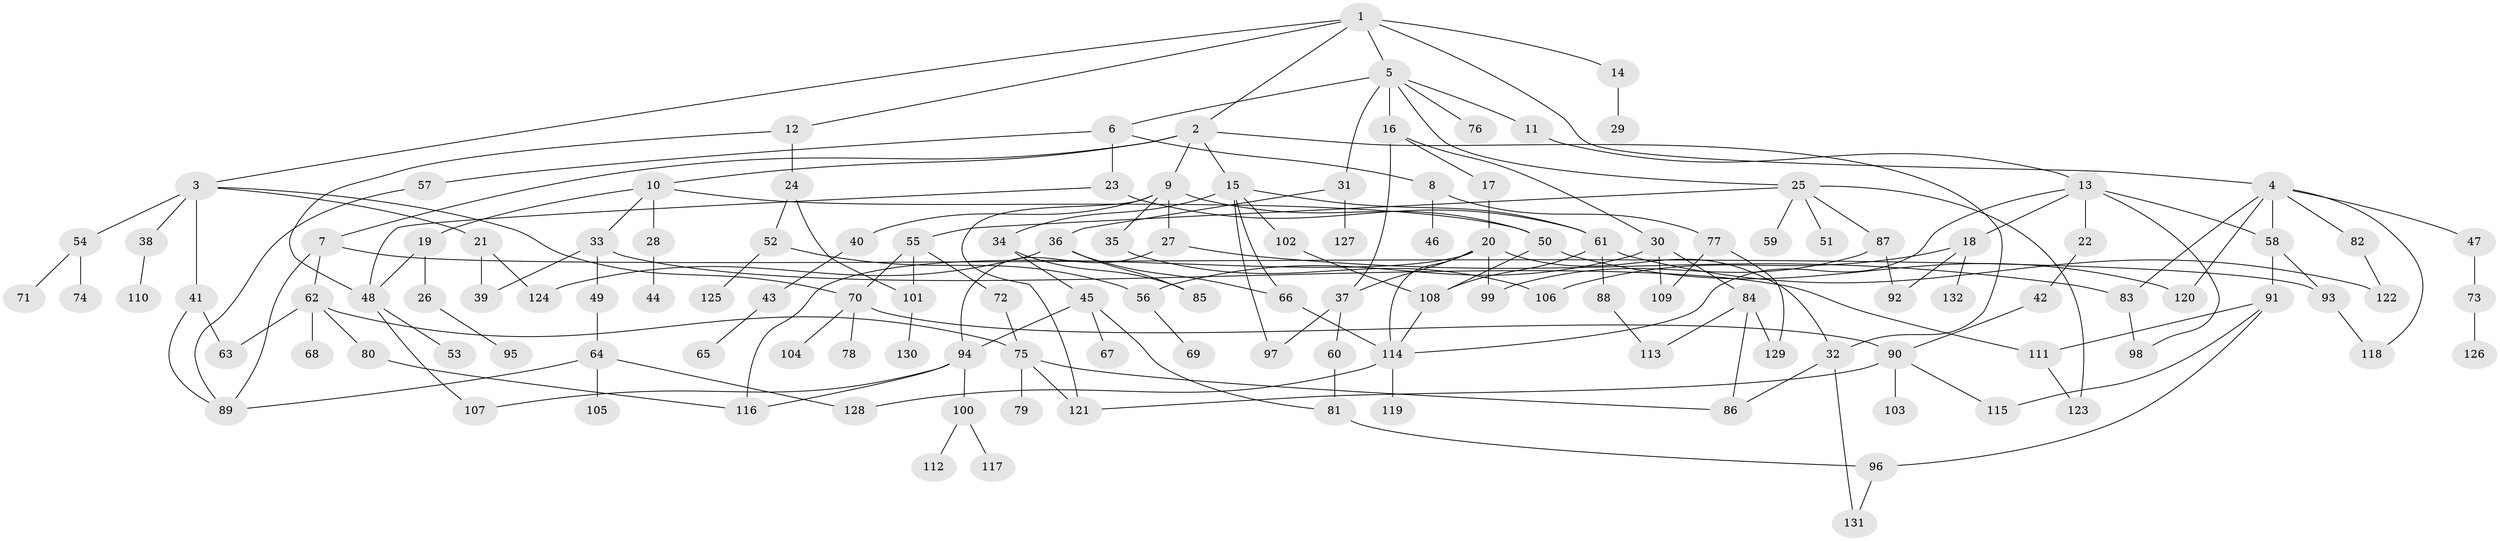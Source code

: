 // Generated by graph-tools (version 1.1) at 2025/34/03/09/25 02:34:28]
// undirected, 132 vertices, 184 edges
graph export_dot {
graph [start="1"]
  node [color=gray90,style=filled];
  1;
  2;
  3;
  4;
  5;
  6;
  7;
  8;
  9;
  10;
  11;
  12;
  13;
  14;
  15;
  16;
  17;
  18;
  19;
  20;
  21;
  22;
  23;
  24;
  25;
  26;
  27;
  28;
  29;
  30;
  31;
  32;
  33;
  34;
  35;
  36;
  37;
  38;
  39;
  40;
  41;
  42;
  43;
  44;
  45;
  46;
  47;
  48;
  49;
  50;
  51;
  52;
  53;
  54;
  55;
  56;
  57;
  58;
  59;
  60;
  61;
  62;
  63;
  64;
  65;
  66;
  67;
  68;
  69;
  70;
  71;
  72;
  73;
  74;
  75;
  76;
  77;
  78;
  79;
  80;
  81;
  82;
  83;
  84;
  85;
  86;
  87;
  88;
  89;
  90;
  91;
  92;
  93;
  94;
  95;
  96;
  97;
  98;
  99;
  100;
  101;
  102;
  103;
  104;
  105;
  106;
  107;
  108;
  109;
  110;
  111;
  112;
  113;
  114;
  115;
  116;
  117;
  118;
  119;
  120;
  121;
  122;
  123;
  124;
  125;
  126;
  127;
  128;
  129;
  130;
  131;
  132;
  1 -- 2;
  1 -- 3;
  1 -- 4;
  1 -- 5;
  1 -- 12;
  1 -- 14;
  2 -- 7;
  2 -- 9;
  2 -- 10;
  2 -- 15;
  2 -- 32;
  3 -- 21;
  3 -- 38;
  3 -- 41;
  3 -- 54;
  3 -- 70;
  4 -- 47;
  4 -- 82;
  4 -- 83;
  4 -- 118;
  4 -- 120;
  4 -- 58;
  5 -- 6;
  5 -- 11;
  5 -- 16;
  5 -- 25;
  5 -- 31;
  5 -- 76;
  6 -- 8;
  6 -- 23;
  6 -- 57;
  7 -- 62;
  7 -- 93;
  7 -- 89;
  8 -- 46;
  8 -- 77;
  9 -- 27;
  9 -- 35;
  9 -- 40;
  9 -- 121;
  9 -- 50;
  10 -- 19;
  10 -- 28;
  10 -- 33;
  10 -- 50;
  11 -- 13;
  12 -- 24;
  12 -- 48;
  13 -- 18;
  13 -- 22;
  13 -- 58;
  13 -- 114;
  13 -- 98;
  14 -- 29;
  15 -- 34;
  15 -- 66;
  15 -- 102;
  15 -- 61;
  15 -- 97;
  16 -- 17;
  16 -- 30;
  16 -- 37;
  17 -- 20;
  18 -- 92;
  18 -- 106;
  18 -- 132;
  19 -- 26;
  19 -- 48;
  20 -- 32;
  20 -- 37;
  20 -- 99;
  20 -- 116;
  20 -- 114;
  21 -- 124;
  21 -- 39;
  22 -- 42;
  23 -- 61;
  23 -- 48;
  24 -- 52;
  24 -- 101;
  25 -- 51;
  25 -- 55;
  25 -- 59;
  25 -- 87;
  25 -- 123;
  26 -- 95;
  27 -- 94;
  27 -- 83;
  28 -- 44;
  30 -- 56;
  30 -- 84;
  30 -- 109;
  31 -- 36;
  31 -- 127;
  32 -- 131;
  32 -- 86;
  33 -- 39;
  33 -- 49;
  33 -- 111;
  34 -- 45;
  34 -- 85;
  35 -- 106;
  36 -- 85;
  36 -- 124;
  36 -- 66;
  37 -- 60;
  37 -- 97;
  38 -- 110;
  40 -- 43;
  41 -- 63;
  41 -- 89;
  42 -- 90;
  43 -- 65;
  45 -- 67;
  45 -- 81;
  45 -- 94;
  47 -- 73;
  48 -- 53;
  48 -- 107;
  49 -- 64;
  50 -- 120;
  50 -- 108;
  52 -- 125;
  52 -- 56;
  54 -- 71;
  54 -- 74;
  55 -- 72;
  55 -- 101;
  55 -- 70;
  56 -- 69;
  57 -- 89;
  58 -- 91;
  58 -- 93;
  60 -- 81;
  61 -- 88;
  61 -- 122;
  61 -- 108;
  62 -- 63;
  62 -- 68;
  62 -- 80;
  62 -- 75;
  64 -- 105;
  64 -- 89;
  64 -- 128;
  66 -- 114;
  70 -- 78;
  70 -- 104;
  70 -- 90;
  72 -- 75;
  73 -- 126;
  75 -- 79;
  75 -- 86;
  75 -- 121;
  77 -- 129;
  77 -- 109;
  80 -- 116;
  81 -- 96;
  82 -- 122;
  83 -- 98;
  84 -- 129;
  84 -- 86;
  84 -- 113;
  87 -- 99;
  87 -- 92;
  88 -- 113;
  90 -- 103;
  90 -- 121;
  90 -- 115;
  91 -- 96;
  91 -- 115;
  91 -- 111;
  93 -- 118;
  94 -- 100;
  94 -- 116;
  94 -- 107;
  96 -- 131;
  100 -- 112;
  100 -- 117;
  101 -- 130;
  102 -- 108;
  108 -- 114;
  111 -- 123;
  114 -- 119;
  114 -- 128;
}
